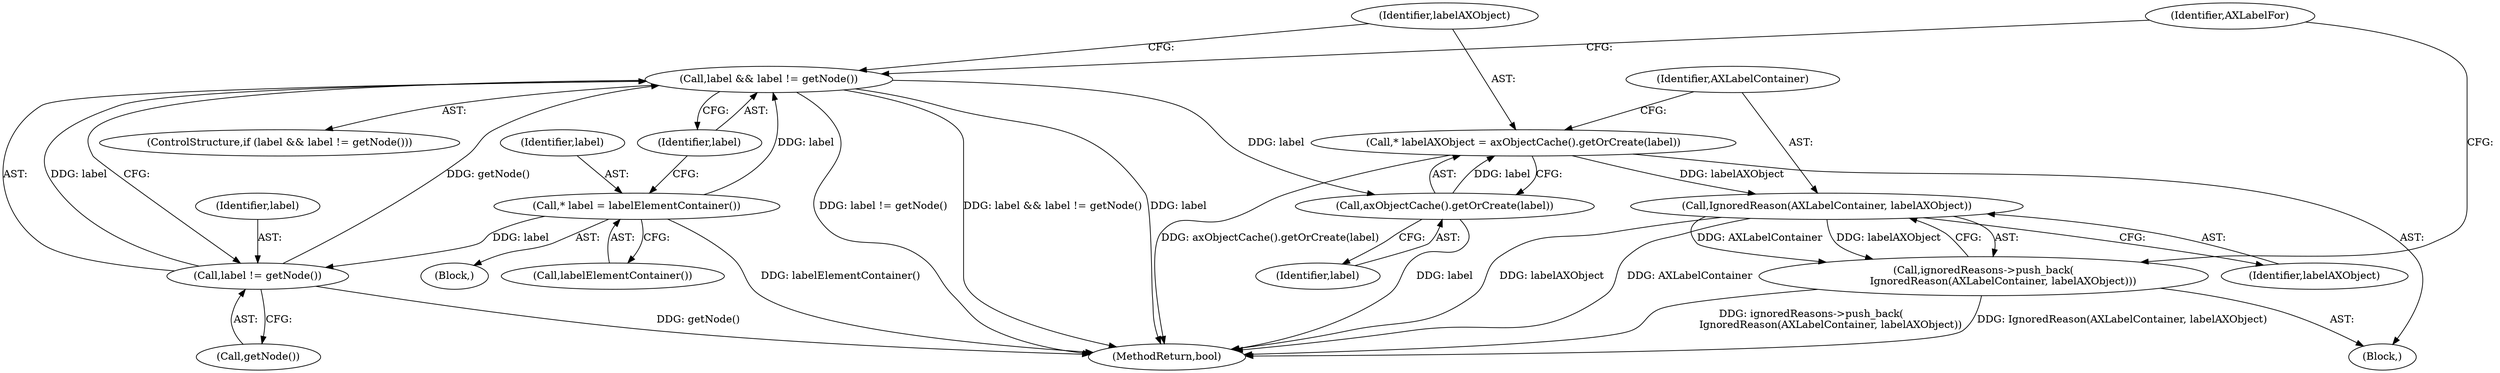 digraph "0_Chrome_d27468a832d5316884bd02f459cbf493697fd7e1_9@pointer" {
"1000142" [label="(Call,* labelAXObject = axObjectCache().getOrCreate(label))"];
"1000144" [label="(Call,axObjectCache().getOrCreate(label))"];
"1000135" [label="(Call,label && label != getNode())"];
"1000131" [label="(Call,* label = labelElementContainer())"];
"1000137" [label="(Call,label != getNode())"];
"1000147" [label="(Call,IgnoredReason(AXLabelContainer, labelAXObject))"];
"1000146" [label="(Call,ignoredReasons->push_back(\n            IgnoredReason(AXLabelContainer, labelAXObject)))"];
"1000145" [label="(Identifier,label)"];
"1000149" [label="(Identifier,labelAXObject)"];
"1000146" [label="(Call,ignoredReasons->push_back(\n            IgnoredReason(AXLabelContainer, labelAXObject)))"];
"1000142" [label="(Call,* labelAXObject = axObjectCache().getOrCreate(label))"];
"1000137" [label="(Call,label != getNode())"];
"1000140" [label="(Block,)"];
"1000148" [label="(Identifier,AXLabelContainer)"];
"1000144" [label="(Call,axObjectCache().getOrCreate(label))"];
"1000201" [label="(MethodReturn,bool)"];
"1000135" [label="(Call,label && label != getNode())"];
"1000139" [label="(Call,getNode())"];
"1000143" [label="(Identifier,labelAXObject)"];
"1000136" [label="(Identifier,label)"];
"1000131" [label="(Call,* label = labelElementContainer())"];
"1000132" [label="(Identifier,label)"];
"1000133" [label="(Call,labelElementContainer())"];
"1000152" [label="(Identifier,AXLabelFor)"];
"1000134" [label="(ControlStructure,if (label && label != getNode()))"];
"1000138" [label="(Identifier,label)"];
"1000147" [label="(Call,IgnoredReason(AXLabelContainer, labelAXObject))"];
"1000129" [label="(Block,)"];
"1000142" -> "1000140"  [label="AST: "];
"1000142" -> "1000144"  [label="CFG: "];
"1000143" -> "1000142"  [label="AST: "];
"1000144" -> "1000142"  [label="AST: "];
"1000148" -> "1000142"  [label="CFG: "];
"1000142" -> "1000201"  [label="DDG: axObjectCache().getOrCreate(label)"];
"1000144" -> "1000142"  [label="DDG: label"];
"1000142" -> "1000147"  [label="DDG: labelAXObject"];
"1000144" -> "1000145"  [label="CFG: "];
"1000145" -> "1000144"  [label="AST: "];
"1000144" -> "1000201"  [label="DDG: label"];
"1000135" -> "1000144"  [label="DDG: label"];
"1000135" -> "1000134"  [label="AST: "];
"1000135" -> "1000136"  [label="CFG: "];
"1000135" -> "1000137"  [label="CFG: "];
"1000136" -> "1000135"  [label="AST: "];
"1000137" -> "1000135"  [label="AST: "];
"1000143" -> "1000135"  [label="CFG: "];
"1000152" -> "1000135"  [label="CFG: "];
"1000135" -> "1000201"  [label="DDG: label && label != getNode()"];
"1000135" -> "1000201"  [label="DDG: label"];
"1000135" -> "1000201"  [label="DDG: label != getNode()"];
"1000131" -> "1000135"  [label="DDG: label"];
"1000137" -> "1000135"  [label="DDG: label"];
"1000137" -> "1000135"  [label="DDG: getNode()"];
"1000131" -> "1000129"  [label="AST: "];
"1000131" -> "1000133"  [label="CFG: "];
"1000132" -> "1000131"  [label="AST: "];
"1000133" -> "1000131"  [label="AST: "];
"1000136" -> "1000131"  [label="CFG: "];
"1000131" -> "1000201"  [label="DDG: labelElementContainer()"];
"1000131" -> "1000137"  [label="DDG: label"];
"1000137" -> "1000139"  [label="CFG: "];
"1000138" -> "1000137"  [label="AST: "];
"1000139" -> "1000137"  [label="AST: "];
"1000137" -> "1000201"  [label="DDG: getNode()"];
"1000147" -> "1000146"  [label="AST: "];
"1000147" -> "1000149"  [label="CFG: "];
"1000148" -> "1000147"  [label="AST: "];
"1000149" -> "1000147"  [label="AST: "];
"1000146" -> "1000147"  [label="CFG: "];
"1000147" -> "1000201"  [label="DDG: labelAXObject"];
"1000147" -> "1000201"  [label="DDG: AXLabelContainer"];
"1000147" -> "1000146"  [label="DDG: AXLabelContainer"];
"1000147" -> "1000146"  [label="DDG: labelAXObject"];
"1000146" -> "1000140"  [label="AST: "];
"1000152" -> "1000146"  [label="CFG: "];
"1000146" -> "1000201"  [label="DDG: ignoredReasons->push_back(\n            IgnoredReason(AXLabelContainer, labelAXObject))"];
"1000146" -> "1000201"  [label="DDG: IgnoredReason(AXLabelContainer, labelAXObject)"];
}

